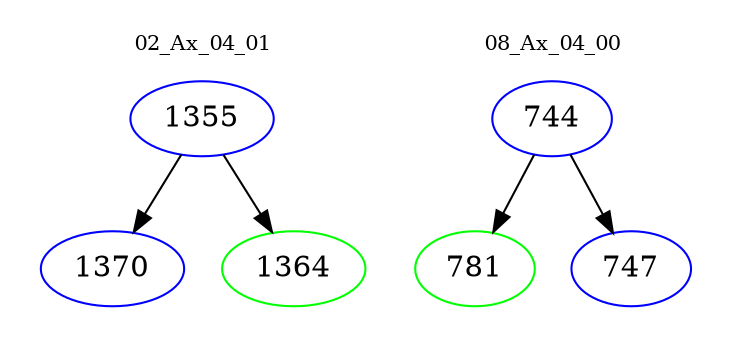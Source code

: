 digraph{
subgraph cluster_0 {
color = white
label = "02_Ax_04_01";
fontsize=10;
T0_1355 [label="1355", color="blue"]
T0_1355 -> T0_1370 [color="black"]
T0_1370 [label="1370", color="blue"]
T0_1355 -> T0_1364 [color="black"]
T0_1364 [label="1364", color="green"]
}
subgraph cluster_1 {
color = white
label = "08_Ax_04_00";
fontsize=10;
T1_744 [label="744", color="blue"]
T1_744 -> T1_781 [color="black"]
T1_781 [label="781", color="green"]
T1_744 -> T1_747 [color="black"]
T1_747 [label="747", color="blue"]
}
}
